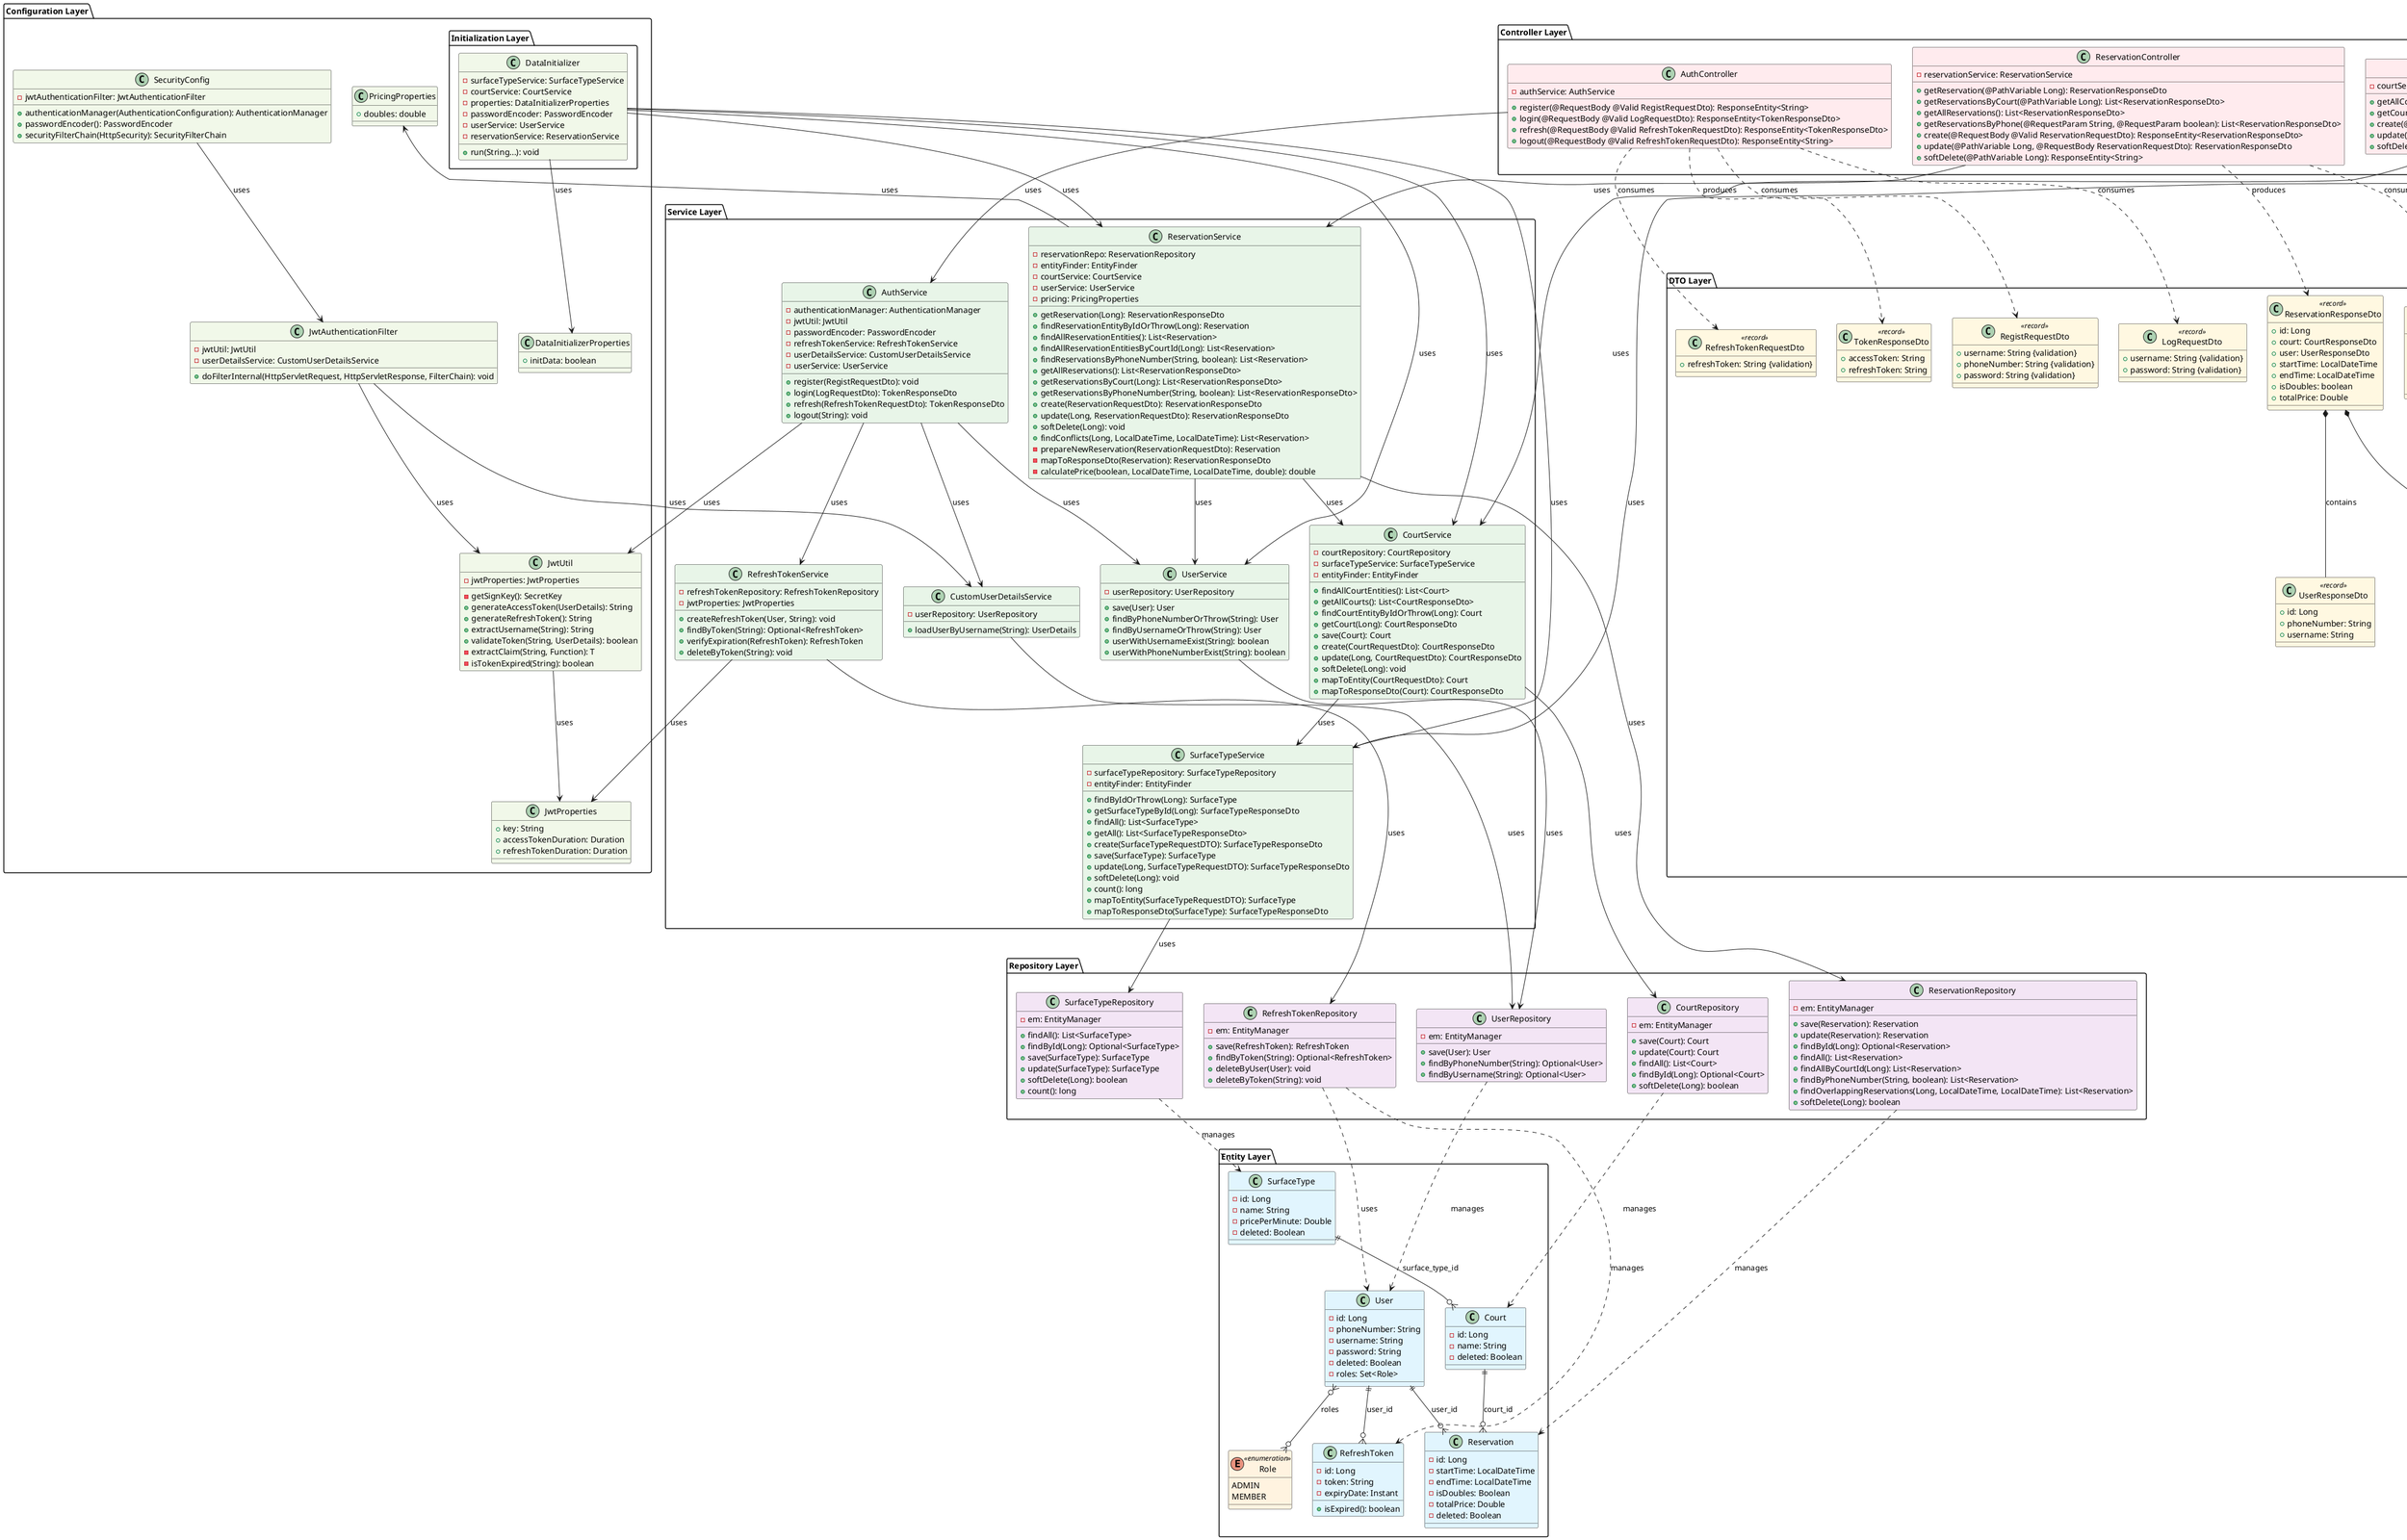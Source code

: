 @startuml Tennis Club Entity, Repository, Service, DTO, and Controller Layer

!define ENTITY_COLOR #E1F5FE
!define ENUM_COLOR #FFF3E0
!define REPOSITORY_COLOR #F3E5F5
!define SERVICE_COLOR #E8F5E8
!define DTO_COLOR #FFF8E1
!define CONTROLLER_COLOR #FFEBEE
!define CONFIG_COLOR #F1F8E9

package "Configuration Layer" {

  class SecurityConfig CONFIG_COLOR {
    - jwtAuthenticationFilter: JwtAuthenticationFilter
    + authenticationManager(AuthenticationConfiguration): AuthenticationManager
    + passwordEncoder(): PasswordEncoder
    + securityFilterChain(HttpSecurity): SecurityFilterChain
  }

package "Initialization Layer" {

  class DataInitializer CONFIG_COLOR {
    - surfaceTypeService: SurfaceTypeService
    - courtService: CourtService
    - properties: DataInitializerProperties
    - passwordEncoder: PasswordEncoder
    - userService: UserService
    - reservationService: ReservationService
    + run(String...): void
  }

}

  class JwtProperties CONFIG_COLOR {
    + key: String
    + accessTokenDuration: Duration
    + refreshTokenDuration: Duration
  }

  class PricingProperties CONFIG_COLOR {
    + doubles: double
  }

  class DataInitializerProperties CONFIG_COLOR {
    + initData: boolean
  }

  class JwtUtil CONFIG_COLOR {
    - jwtProperties: JwtProperties
    - getSignKey(): SecretKey
    + generateAccessToken(UserDetails): String
    + generateRefreshToken(): String
    + extractUsername(String): String
    + validateToken(String, UserDetails): boolean
    - extractClaim(String, Function): T
    - isTokenExpired(String): boolean
  }

  class JwtAuthenticationFilter CONFIG_COLOR {
    - jwtUtil: JwtUtil
    - userDetailsService: CustomUserDetailsService
    + doFilterInternal(HttpServletRequest, HttpServletResponse, FilterChain): void
  }

}

package "Controller Layer" {

  class AuthController CONTROLLER_COLOR {
    - authService: AuthService
    + register(@RequestBody @Valid RegistRequestDto): ResponseEntity<String>
    + login(@RequestBody @Valid LogRequestDto): ResponseEntity<TokenResponseDto>
    + refresh(@RequestBody @Valid RefreshTokenRequestDto): ResponseEntity<TokenResponseDto>
    + logout(@RequestBody @Valid RefreshTokenRequestDto): ResponseEntity<String>
  }

  class CourtController CONTROLLER_COLOR {
    - courtService: CourtService
    + getAllCourts(): List<CourtResponseDto>
    + getCourt(@PathVariable Long): CourtResponseDto
    + create(@RequestBody @Valid CourtRequestDto): ResponseEntity<CourtResponseDto>
    + update(@PathVariable Long, @RequestBody @Valid CourtRequestDto): CourtResponseDto
    + softDelete(@PathVariable Long): ResponseEntity<String>
  }

  class ReservationController CONTROLLER_COLOR {
    - reservationService: ReservationService
    + getReservation(@PathVariable Long): ReservationResponseDto
    + getReservationsByCourt(@PathVariable Long): List<ReservationResponseDto>
    + getAllReservations(): List<ReservationResponseDto>
    + getReservationsByPhone(@RequestParam String, @RequestParam boolean): List<ReservationResponseDto>
    + create(@RequestBody @Valid ReservationRequestDto): ResponseEntity<ReservationResponseDto>
    + update(@PathVariable Long, @RequestBody ReservationRequestDto): ReservationResponseDto
    + softDelete(@PathVariable Long): ResponseEntity<String>
  }

  class SurfaceTypeController CONTROLLER_COLOR {
    - surfaceTypeService: SurfaceTypeService
    + getAll(): ResponseEntity<List<SurfaceTypeResponseDto>>
    + getSurfaceTypeById(@PathVariable Long): ResponseEntity<SurfaceTypeResponseDto>
    + create(@RequestBody @Valid SurfaceTypeRequestDTO): ResponseEntity<SurfaceTypeResponseDto>
    + update(@PathVariable Long, @RequestBody @Valid SurfaceTypeRequestDTO): ResponseEntity<SurfaceTypeResponseDto>
    + delete(@PathVariable Long): ResponseEntity<String>
    + count(): ResponseEntity<Long>
  }

}

package "Entity Layer" {

  enum Role <<enumeration>> ENUM_COLOR {
    ADMIN
    MEMBER
  }

  class User ENTITY_COLOR {
    - id: Long
    - phoneNumber: String
    - username: String
    - password: String
    - deleted: Boolean
    - roles: Set<Role>
  }

  class RefreshToken ENTITY_COLOR {
    - id: Long
    - token: String
    - expiryDate: Instant
    + isExpired(): boolean
  }

  class SurfaceType ENTITY_COLOR {
    - id: Long
    - name: String
    - pricePerMinute: Double
    - deleted: Boolean
  }

  class Court ENTITY_COLOR {
    - id: Long
    - name: String
    - deleted: Boolean
  }

  class Reservation ENTITY_COLOR {
    - id: Long
    - startTime: LocalDateTime
    - endTime: LocalDateTime
    - isDoubles: Boolean
    - totalPrice: Double
    - deleted: Boolean
  }

}

package "Repository Layer" {

  class UserRepository REPOSITORY_COLOR {
    - em: EntityManager
    + save(User): User
    + findByPhoneNumber(String): Optional<User>
    + findByUsername(String): Optional<User>
  }

  class RefreshTokenRepository REPOSITORY_COLOR {
    - em: EntityManager
    + save(RefreshToken): RefreshToken
    + findByToken(String): Optional<RefreshToken>
    + deleteByUser(User): void
    + deleteByToken(String): void
  }

  class SurfaceTypeRepository REPOSITORY_COLOR {
    - em: EntityManager
    + findAll(): List<SurfaceType>
    + findById(Long): Optional<SurfaceType>
    + save(SurfaceType): SurfaceType
    + update(SurfaceType): SurfaceType
    + softDelete(Long): boolean
    + count(): long
  }

  class CourtRepository REPOSITORY_COLOR {
    - em: EntityManager
    + save(Court): Court
    + update(Court): Court
    + findAll(): List<Court>
    + findById(Long): Optional<Court>
    + softDelete(Long): boolean
  }

  class ReservationRepository REPOSITORY_COLOR {
    - em: EntityManager
    + save(Reservation): Reservation
    + update(Reservation): Reservation
    + findById(Long): Optional<Reservation>
    + findAll(): List<Reservation>
    + findAllByCourtId(Long): List<Reservation>
    + findByPhoneNumber(String, boolean): List<Reservation>
    + findOverlappingReservations(Long, LocalDateTime, LocalDateTime): List<Reservation>
    + softDelete(Long): boolean
  }

}

package "Service Layer" {

  class UserService SERVICE_COLOR {
    - userRepository: UserRepository
    + save(User): User
    + findByPhoneNumberOrThrow(String): User
    + findByUsernameOrThrow(String): User
    + userWithUsernameExist(String): boolean
    + userWithPhoneNumberExist(String): boolean
  }

  class CustomUserDetailsService SERVICE_COLOR {
    - userRepository: UserRepository
    + loadUserByUsername(String): UserDetails
  }

  class RefreshTokenService SERVICE_COLOR {
    - refreshTokenRepository: RefreshTokenRepository
    - jwtProperties: JwtProperties
    + createRefreshToken(User, String): void
    + findByToken(String): Optional<RefreshToken>
    + verifyExpiration(RefreshToken): RefreshToken
    + deleteByToken(String): void
  }

  class SurfaceTypeService SERVICE_COLOR {
    - surfaceTypeRepository: SurfaceTypeRepository
    - entityFinder: EntityFinder
    + findByIdOrThrow(Long): SurfaceType
    + getSurfaceTypeById(Long): SurfaceTypeResponseDto
    + findAll(): List<SurfaceType>
    + getAll(): List<SurfaceTypeResponseDto>
    + create(SurfaceTypeRequestDTO): SurfaceTypeResponseDto
    + save(SurfaceType): SurfaceType
    + update(Long, SurfaceTypeRequestDTO): SurfaceTypeResponseDto
    + softDelete(Long): void
    + count(): long
    + mapToEntity(SurfaceTypeRequestDTO): SurfaceType
    + mapToResponseDto(SurfaceType): SurfaceTypeResponseDto
  }

  class CourtService SERVICE_COLOR {
    - courtRepository: CourtRepository
    - surfaceTypeService: SurfaceTypeService
    - entityFinder: EntityFinder
    + findAllCourtEntities(): List<Court>
    + getAllCourts(): List<CourtResponseDto>
    + findCourtEntityByIdOrThrow(Long): Court
    + getCourt(Long): CourtResponseDto
    + save(Court): Court
    + create(CourtRequestDto): CourtResponseDto
    + update(Long, CourtRequestDto): CourtResponseDto
    + softDelete(Long): void
    + mapToEntity(CourtRequestDto): Court
    + mapToResponseDto(Court): CourtResponseDto
  }

  class ReservationService SERVICE_COLOR {
    - reservationRepo: ReservationRepository
    - entityFinder: EntityFinder
    - courtService: CourtService
    - userService: UserService
    - pricing: PricingProperties
    + getReservation(Long): ReservationResponseDto
    + findReservationEntityByIdOrThrow(Long): Reservation
    + findAllReservationEntities(): List<Reservation>
    + findAllReservationEntitiesByCourtId(Long): List<Reservation>
    + findReservationsByPhoneNumber(String, boolean): List<Reservation>
    + getAllReservations(): List<ReservationResponseDto>
    + getReservationsByCourt(Long): List<ReservationResponseDto>
    + getReservationsByPhoneNumber(String, boolean): List<ReservationResponseDto>
    + create(ReservationRequestDto): ReservationResponseDto
    + update(Long, ReservationRequestDto): ReservationResponseDto
    + softDelete(Long): void
    + findConflicts(Long, LocalDateTime, LocalDateTime): List<Reservation>
    - prepareNewReservation(ReservationRequestDto): Reservation
    - mapToResponseDto(Reservation): ReservationResponseDto
    - calculatePrice(boolean, LocalDateTime, LocalDateTime, double): double
  }

  class AuthService SERVICE_COLOR {
    - authenticationManager: AuthenticationManager
    - jwtUtil: JwtUtil
    - passwordEncoder: PasswordEncoder
    - refreshTokenService: RefreshTokenService
    - userDetailsService: CustomUserDetailsService
    - userService: UserService
    + register(RegistRequestDto): void
    + login(LogRequestDto): TokenResponseDto
    + refresh(RefreshTokenRequestDto): TokenResponseDto
    + logout(String): void
  }

}

package "DTO Layer" {

  class UserResponseDto <<record>> DTO_COLOR {
    + id: Long
    + phoneNumber: String
    + username: String
  }

  class SurfaceTypeRequestDTO <<record>> DTO_COLOR {
    + name: String {validation}
    + pricePerMinute: Double {validation}
  }

  class SurfaceTypeResponseDto <<record>> DTO_COLOR {
    + id: Long
    + name: String
    + pricePerMinute: double
  }

  class CourtRequestDto <<record>> DTO_COLOR {
    + name: String {validation}
    + surfaceTypeId: Long {validation}
  }

  class CourtResponseDto <<record>> DTO_COLOR {
    + id: Long
    + name: String
    + surfaceType: SurfaceTypeResponseDto
  }

  class ReservationRequestDto <<record>> DTO_COLOR {
    + courtId: Long {validation}
    + isDoubles: Boolean {validation}
    + phoneNumber: String {validation}
    + start: LocalDateTime {validation}
    + end: LocalDateTime {validation}
  }

  class ReservationResponseDto <<record>> DTO_COLOR {
    + id: Long
    + court: CourtResponseDto
    + user: UserResponseDto
    + startTime: LocalDateTime
    + endTime: LocalDateTime
    + isDoubles: boolean
    + totalPrice: Double
  }

  class RegistRequestDto <<record>> DTO_COLOR {
    + username: String {validation}
    + phoneNumber: String {validation}
    + password: String {validation}
  }

  class LogRequestDto <<record>> DTO_COLOR {
    + username: String {validation}
    + password: String {validation}
  }

  class RefreshTokenRequestDto <<record>> DTO_COLOR {
    + refreshToken: String {validation}
  }

  class TokenResponseDto <<record>> DTO_COLOR {
    + accessToken: String
    + refreshToken: String
  }

}

' Entity Relationships
User ||--o{ RefreshToken : "user_id"
User ||--o{ Reservation : "user_id"
SurfaceType ||--o{ Court : "surface_type_id"
Court ||--o{ Reservation : "court_id"
User }o--o{ Role : "roles"

' Repository Dependencies
UserRepository ..> User : "manages"
RefreshTokenRepository ..> RefreshToken : "manages"
RefreshTokenRepository ..> User : "uses"
SurfaceTypeRepository ..> SurfaceType : "manages"
CourtRepository ..> Court : "manages"
ReservationRepository ..> Reservation : "manages"

' Service Dependencies
UserService --> UserRepository : "uses"
CustomUserDetailsService --> UserRepository : "uses"
RefreshTokenService --> RefreshTokenRepository : "uses"
SurfaceTypeService --> SurfaceTypeRepository : "uses"
CourtService --> CourtRepository : "uses"
CourtService --> SurfaceTypeService : "uses"
ReservationService --> ReservationRepository : "uses"
ReservationService --> CourtService : "uses"
ReservationService --> UserService : "uses"
AuthService --> RefreshTokenService : "uses"
AuthService --> CustomUserDetailsService : "uses"
AuthService --> UserService : "uses"

' Configuration Dependencies
DataInitializer --> DataInitializerProperties : "uses"
DataInitializer --> SurfaceTypeService : "uses"
DataInitializer --> CourtService : "uses"
DataInitializer --> UserService : "uses"
DataInitializer --> ReservationService : "uses"
SecurityConfig --> JwtAuthenticationFilter : "uses"
JwtAuthenticationFilter --> JwtUtil : "uses"
JwtAuthenticationFilter --> CustomUserDetailsService : "uses"
RefreshTokenService --> JwtProperties : "uses"
ReservationService --> PricingProperties : "uses"
JwtUtil --> JwtProperties : "uses"
AuthService --> JwtUtil : "uses"

' Controller Dependencies
AuthController --> AuthService : "uses"
CourtController --> CourtService : "uses"
ReservationController --> ReservationService : "uses"
SurfaceTypeController --> SurfaceTypeService : "uses"

' DTO Relationships and Usage
CourtResponseDto *-- SurfaceTypeResponseDto : "contains"
ReservationResponseDto *-- CourtResponseDto : "contains"
ReservationResponseDto *-- UserResponseDto : "contains"

/' commented out for better readability
' Service to DTO Dependencies
CourtService ..> CourtRequestDto : "consumes"
CourtService ..> CourtResponseDto : "produces"
ReservationService ..> ReservationRequestDto : "consumes"
ReservationService ..> ReservationResponseDto : "produces"
AuthService ..> RegistRequestDto : "consumes"
AuthService ..> LogRequestDto : "consumes"
AuthService ..> RefreshTokenRequestDto : "consumes"
AuthService ..> TokenResponseDto : "produces"
'/

' Controller to DTO Dependencies
AuthController ..> RegistRequestDto : "consumes"
AuthController ..> LogRequestDto : "consumes"
AuthController ..> RefreshTokenRequestDto : "consumes"
AuthController ..> TokenResponseDto : "produces"
CourtController ..> CourtRequestDto : "consumes"
CourtController ..> CourtResponseDto : "produces"
ReservationController ..> ReservationRequestDto : "consumes"
ReservationController ..> ReservationResponseDto : "produces"
SurfaceTypeController ..> SurfaceTypeRequestDTO : "consumes"
SurfaceTypeController ..> SurfaceTypeResponseDto : "produces"

@enduml